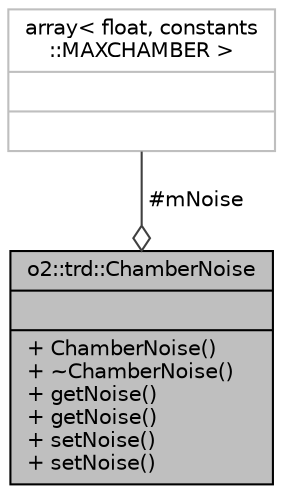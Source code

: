 digraph "o2::trd::ChamberNoise"
{
 // INTERACTIVE_SVG=YES
  bgcolor="transparent";
  edge [fontname="Helvetica",fontsize="10",labelfontname="Helvetica",labelfontsize="10"];
  node [fontname="Helvetica",fontsize="10",shape=record];
  Node1 [label="{o2::trd::ChamberNoise\n||+ ChamberNoise()\l+ ~ChamberNoise()\l+ getNoise()\l+ getNoise()\l+ setNoise()\l+ setNoise()\l}",height=0.2,width=0.4,color="black", fillcolor="grey75", style="filled", fontcolor="black"];
  Node2 -> Node1 [color="grey25",fontsize="10",style="solid",label=" #mNoise" ,arrowhead="odiamond",fontname="Helvetica"];
  Node2 [label="{array\< float, constants\l::MAXCHAMBER \>\n||}",height=0.2,width=0.4,color="grey75"];
}
